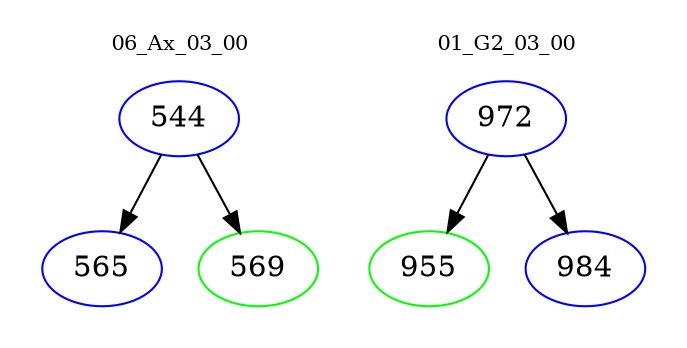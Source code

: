 digraph{
subgraph cluster_0 {
color = white
label = "06_Ax_03_00";
fontsize=10;
T0_544 [label="544", color="blue"]
T0_544 -> T0_565 [color="black"]
T0_565 [label="565", color="blue"]
T0_544 -> T0_569 [color="black"]
T0_569 [label="569", color="green"]
}
subgraph cluster_1 {
color = white
label = "01_G2_03_00";
fontsize=10;
T1_972 [label="972", color="blue"]
T1_972 -> T1_955 [color="black"]
T1_955 [label="955", color="green"]
T1_972 -> T1_984 [color="black"]
T1_984 [label="984", color="blue"]
}
}
